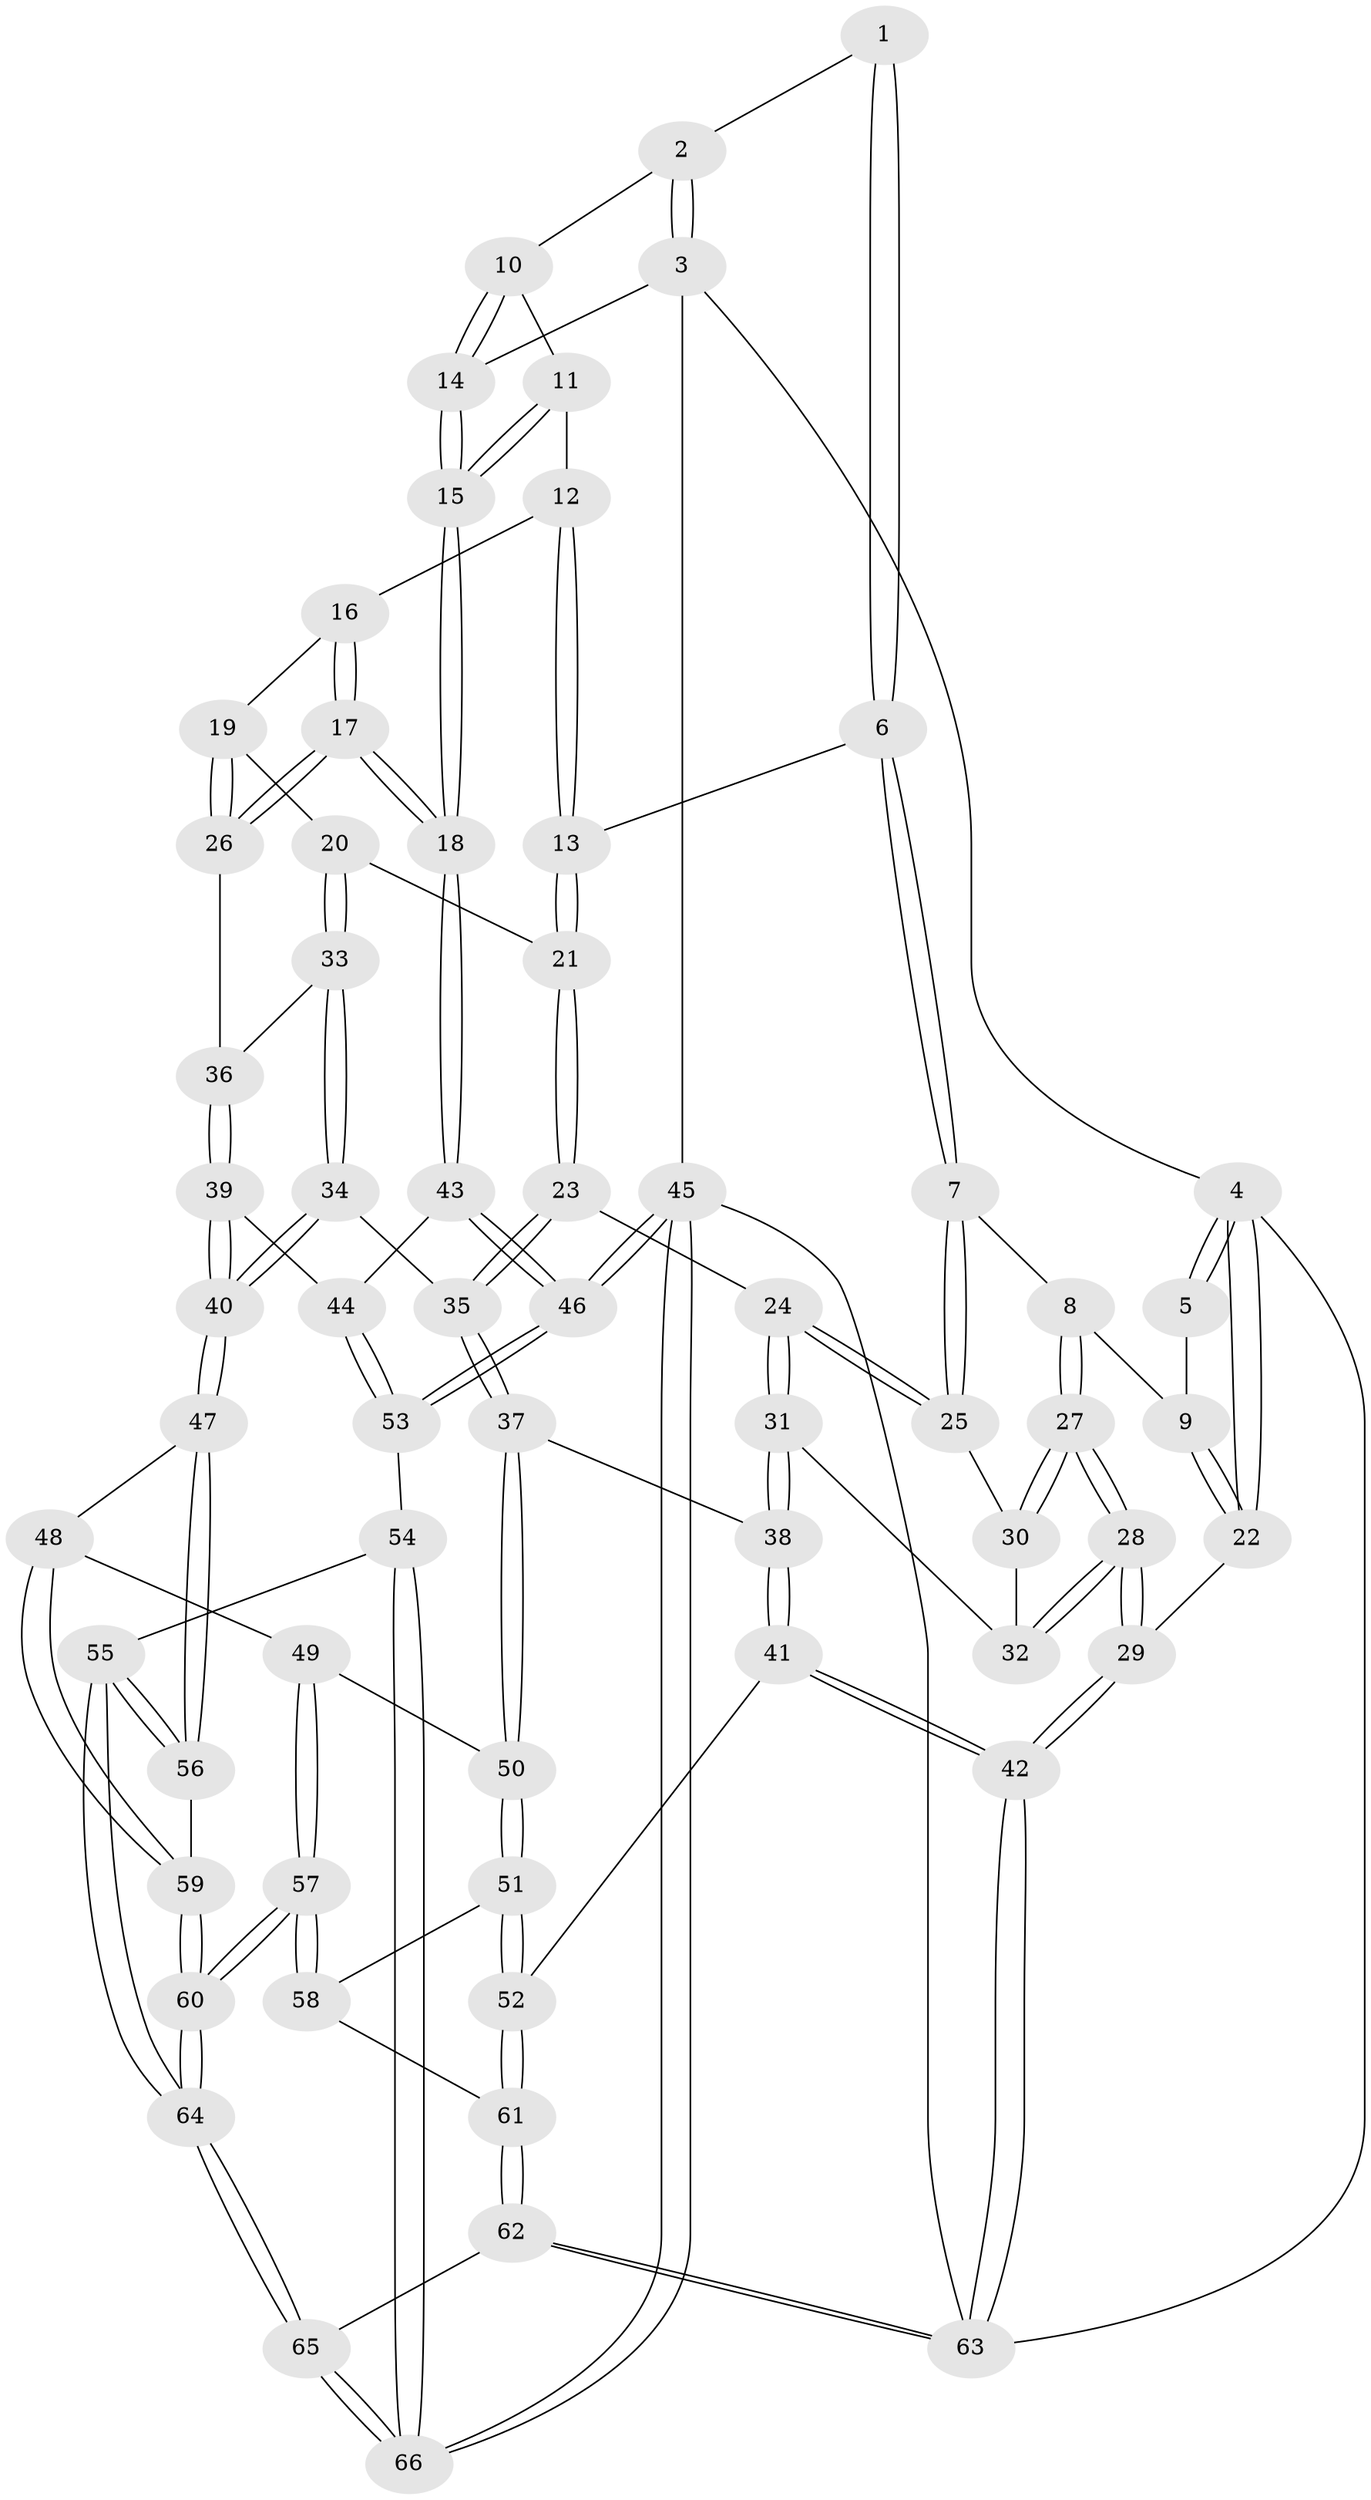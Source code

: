 // Generated by graph-tools (version 1.1) at 2025/27/03/09/25 03:27:10]
// undirected, 66 vertices, 162 edges
graph export_dot {
graph [start="1"]
  node [color=gray90,style=filled];
  1 [pos="+0.2824576509766425+0"];
  2 [pos="+0.4327296652414315+0"];
  3 [pos="+1+0"];
  4 [pos="+0+0"];
  5 [pos="+0.20162615483089064+0"];
  6 [pos="+0.293284209468007+0.2588064973018277"];
  7 [pos="+0.18966245105929014+0.289645239816366"];
  8 [pos="+0.17411023277377155+0.2848194605379088"];
  9 [pos="+0.11771921231153147+0.20427848750343625"];
  10 [pos="+0.4998212187072348+0.03480960973094016"];
  11 [pos="+0.5014261366827604+0.04055543400669465"];
  12 [pos="+0.5025235419678604+0.12839522498173367"];
  13 [pos="+0.3860057158866114+0.2689959793474093"];
  14 [pos="+1+0.03918088007306406"];
  15 [pos="+1+0.2513188141535535"];
  16 [pos="+0.5239327659559488+0.155970931638957"];
  17 [pos="+0.9419639460671155+0.3084675212638627"];
  18 [pos="+1+0.2755167794048491"];
  19 [pos="+0.5817539443204793+0.30539247235306294"];
  20 [pos="+0.5385202810101206+0.4187404937927143"];
  21 [pos="+0.4181004633287321+0.3978865144367725"];
  22 [pos="+0+0.26719755703199927"];
  23 [pos="+0.3744710244935238+0.4404804270481581"];
  24 [pos="+0.31020217538059736+0.4502927740822639"];
  25 [pos="+0.23116290487046673+0.36844417404047947"];
  26 [pos="+0.9360756305600599+0.31112765918057494"];
  27 [pos="+0.07573284385948824+0.41449080072974614"];
  28 [pos="+0.02055688923960063+0.4755508223380607"];
  29 [pos="+0+0.5965553551344884"];
  30 [pos="+0.19386948089456468+0.4354500991231954"];
  31 [pos="+0.255621310828401+0.5186410059196767"];
  32 [pos="+0.19088177502959017+0.4636486531711274"];
  33 [pos="+0.5509311143806069+0.4347425381665724"];
  34 [pos="+0.5480944076511229+0.5366214314101627"];
  35 [pos="+0.4232630229974863+0.6157200453208541"];
  36 [pos="+0.7499538804309561+0.44490630485238897"];
  37 [pos="+0.4188381516693735+0.6260165401165233"];
  38 [pos="+0.2521166926297085+0.5291106097864663"];
  39 [pos="+0.6846546776328617+0.6270950616838038"];
  40 [pos="+0.6586140014636825+0.6357343774968002"];
  41 [pos="+0.1276057349220336+0.6813613115026476"];
  42 [pos="+0+0.6178269830627029"];
  43 [pos="+1+0.6189828638275574"];
  44 [pos="+0.7022425940029788+0.634852333577277"];
  45 [pos="+1+1"];
  46 [pos="+1+0.6857716203020192"];
  47 [pos="+0.6283981486076597+0.6819672813516959"];
  48 [pos="+0.5864108452972578+0.7119489540622573"];
  49 [pos="+0.49102437880783306+0.6998824664117967"];
  50 [pos="+0.413758009008761+0.6617936573927653"];
  51 [pos="+0.36796912863846293+0.7006437904101157"];
  52 [pos="+0.1859068197469168+0.7287134601713157"];
  53 [pos="+0.8248619058105278+0.8263883006975749"];
  54 [pos="+0.8029164717041911+0.8502644936601773"];
  55 [pos="+0.7716936485356293+0.8542140619509068"];
  56 [pos="+0.719954569639583+0.8268916788326278"];
  57 [pos="+0.4834412378445052+0.9595061597970855"];
  58 [pos="+0.4084773366728959+0.8210222908716001"];
  59 [pos="+0.5800141813880592+0.8289270382294616"];
  60 [pos="+0.48714324321973657+0.9698019842058127"];
  61 [pos="+0.21129445538371402+0.849498720968011"];
  62 [pos="+0.25226548716857927+1"];
  63 [pos="+0+1"];
  64 [pos="+0.4742357390433178+1"];
  65 [pos="+0.46442738249686094+1"];
  66 [pos="+0.9496253389602688+1"];
  1 -- 2;
  1 -- 6;
  1 -- 6;
  2 -- 3;
  2 -- 3;
  2 -- 10;
  3 -- 4;
  3 -- 14;
  3 -- 45;
  4 -- 5;
  4 -- 5;
  4 -- 22;
  4 -- 22;
  4 -- 63;
  5 -- 9;
  6 -- 7;
  6 -- 7;
  6 -- 13;
  7 -- 8;
  7 -- 25;
  7 -- 25;
  8 -- 9;
  8 -- 27;
  8 -- 27;
  9 -- 22;
  9 -- 22;
  10 -- 11;
  10 -- 14;
  10 -- 14;
  11 -- 12;
  11 -- 15;
  11 -- 15;
  12 -- 13;
  12 -- 13;
  12 -- 16;
  13 -- 21;
  13 -- 21;
  14 -- 15;
  14 -- 15;
  15 -- 18;
  15 -- 18;
  16 -- 17;
  16 -- 17;
  16 -- 19;
  17 -- 18;
  17 -- 18;
  17 -- 26;
  17 -- 26;
  18 -- 43;
  18 -- 43;
  19 -- 20;
  19 -- 26;
  19 -- 26;
  20 -- 21;
  20 -- 33;
  20 -- 33;
  21 -- 23;
  21 -- 23;
  22 -- 29;
  23 -- 24;
  23 -- 35;
  23 -- 35;
  24 -- 25;
  24 -- 25;
  24 -- 31;
  24 -- 31;
  25 -- 30;
  26 -- 36;
  27 -- 28;
  27 -- 28;
  27 -- 30;
  27 -- 30;
  28 -- 29;
  28 -- 29;
  28 -- 32;
  28 -- 32;
  29 -- 42;
  29 -- 42;
  30 -- 32;
  31 -- 32;
  31 -- 38;
  31 -- 38;
  33 -- 34;
  33 -- 34;
  33 -- 36;
  34 -- 35;
  34 -- 40;
  34 -- 40;
  35 -- 37;
  35 -- 37;
  36 -- 39;
  36 -- 39;
  37 -- 38;
  37 -- 50;
  37 -- 50;
  38 -- 41;
  38 -- 41;
  39 -- 40;
  39 -- 40;
  39 -- 44;
  40 -- 47;
  40 -- 47;
  41 -- 42;
  41 -- 42;
  41 -- 52;
  42 -- 63;
  42 -- 63;
  43 -- 44;
  43 -- 46;
  43 -- 46;
  44 -- 53;
  44 -- 53;
  45 -- 46;
  45 -- 46;
  45 -- 66;
  45 -- 66;
  45 -- 63;
  46 -- 53;
  46 -- 53;
  47 -- 48;
  47 -- 56;
  47 -- 56;
  48 -- 49;
  48 -- 59;
  48 -- 59;
  49 -- 50;
  49 -- 57;
  49 -- 57;
  50 -- 51;
  50 -- 51;
  51 -- 52;
  51 -- 52;
  51 -- 58;
  52 -- 61;
  52 -- 61;
  53 -- 54;
  54 -- 55;
  54 -- 66;
  54 -- 66;
  55 -- 56;
  55 -- 56;
  55 -- 64;
  55 -- 64;
  56 -- 59;
  57 -- 58;
  57 -- 58;
  57 -- 60;
  57 -- 60;
  58 -- 61;
  59 -- 60;
  59 -- 60;
  60 -- 64;
  60 -- 64;
  61 -- 62;
  61 -- 62;
  62 -- 63;
  62 -- 63;
  62 -- 65;
  64 -- 65;
  64 -- 65;
  65 -- 66;
  65 -- 66;
}
